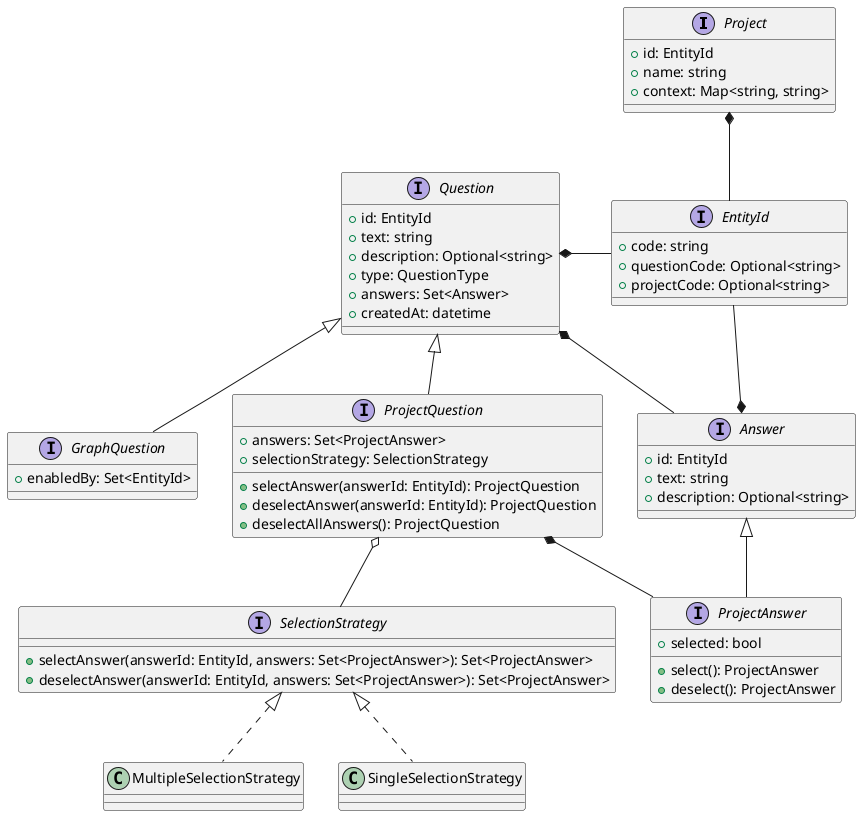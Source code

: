 @startuml entities

interface Project {
    + id: EntityId
    + name: string
    + context: Map<string, string>
}

interface EntityId {
    + code: string
    + questionCode: Optional<string>
    + projectCode: Optional<string>
}

interface Question {
    + id: EntityId
    + text: string
    + description: Optional<string>
    + type: QuestionType
    + answers: Set<Answer>
    + createdAt: datetime
}

interface GraphQuestion {
    + enabledBy: Set<EntityId>
}

interface ProjectQuestion {
    + answers: Set<ProjectAnswer>
    + selectionStrategy: SelectionStrategy
    + selectAnswer(answerId: EntityId): ProjectQuestion
    + deselectAnswer(answerId: EntityId): ProjectQuestion
    + deselectAllAnswers(): ProjectQuestion
}

interface SelectionStrategy {
    + selectAnswer(answerId: EntityId, answers: Set<ProjectAnswer>): Set<ProjectAnswer>
    + deselectAnswer(answerId: EntityId, answers: Set<ProjectAnswer>): Set<ProjectAnswer>
}

class MultipleSelectionStrategy

class SingleSelectionStrategy 

interface Answer {
    + id: EntityId
    + text: string
    + description: Optional<string>
}

interface ProjectAnswer {
    + selected: bool
    + select(): ProjectAnswer
    + deselect(): ProjectAnswer
}

Project *-- EntityId

Question *- EntityId
Question <|-- GraphQuestion
Question <|-- ProjectQuestion
Question *-- Answer

SelectionStrategy <|.. MultipleSelectionStrategy
SelectionStrategy <|.. SingleSelectionStrategy

ProjectQuestion o-- SelectionStrategy
ProjectQuestion *-- ProjectAnswer
Answer <|-- ProjectAnswer
Answer *-up- EntityId

@enduml